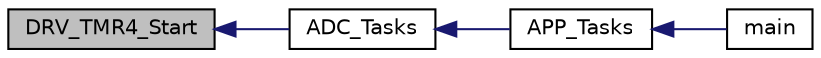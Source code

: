 digraph "DRV_TMR4_Start"
{
  edge [fontname="Helvetica",fontsize="10",labelfontname="Helvetica",labelfontsize="10"];
  node [fontname="Helvetica",fontsize="10",shape=record];
  rankdir="LR";
  Node546 [label="DRV_TMR4_Start",height=0.2,width=0.4,color="black", fillcolor="grey75", style="filled", fontcolor="black"];
  Node546 -> Node547 [dir="back",color="midnightblue",fontsize="10",style="solid",fontname="Helvetica"];
  Node547 [label="ADC_Tasks",height=0.2,width=0.4,color="black", fillcolor="white", style="filled",URL="$inszt__wl__sps_8c.html#a605fe6092855d752d3337cd8a7929d18"];
  Node547 -> Node548 [dir="back",color="midnightblue",fontsize="10",style="solid",fontname="Helvetica"];
  Node548 [label="APP_Tasks",height=0.2,width=0.4,color="black", fillcolor="white", style="filled",URL="$inszt__wl__sps_8c.html#a859aee46b660cfee47cfd45ce08f6862"];
  Node548 -> Node549 [dir="back",color="midnightblue",fontsize="10",style="solid",fontname="Helvetica"];
  Node549 [label="main",height=0.2,width=0.4,color="black", fillcolor="white", style="filled",URL="$main_8c.html#a840291bc02cba5474a4cb46a9b9566fe"];
}
